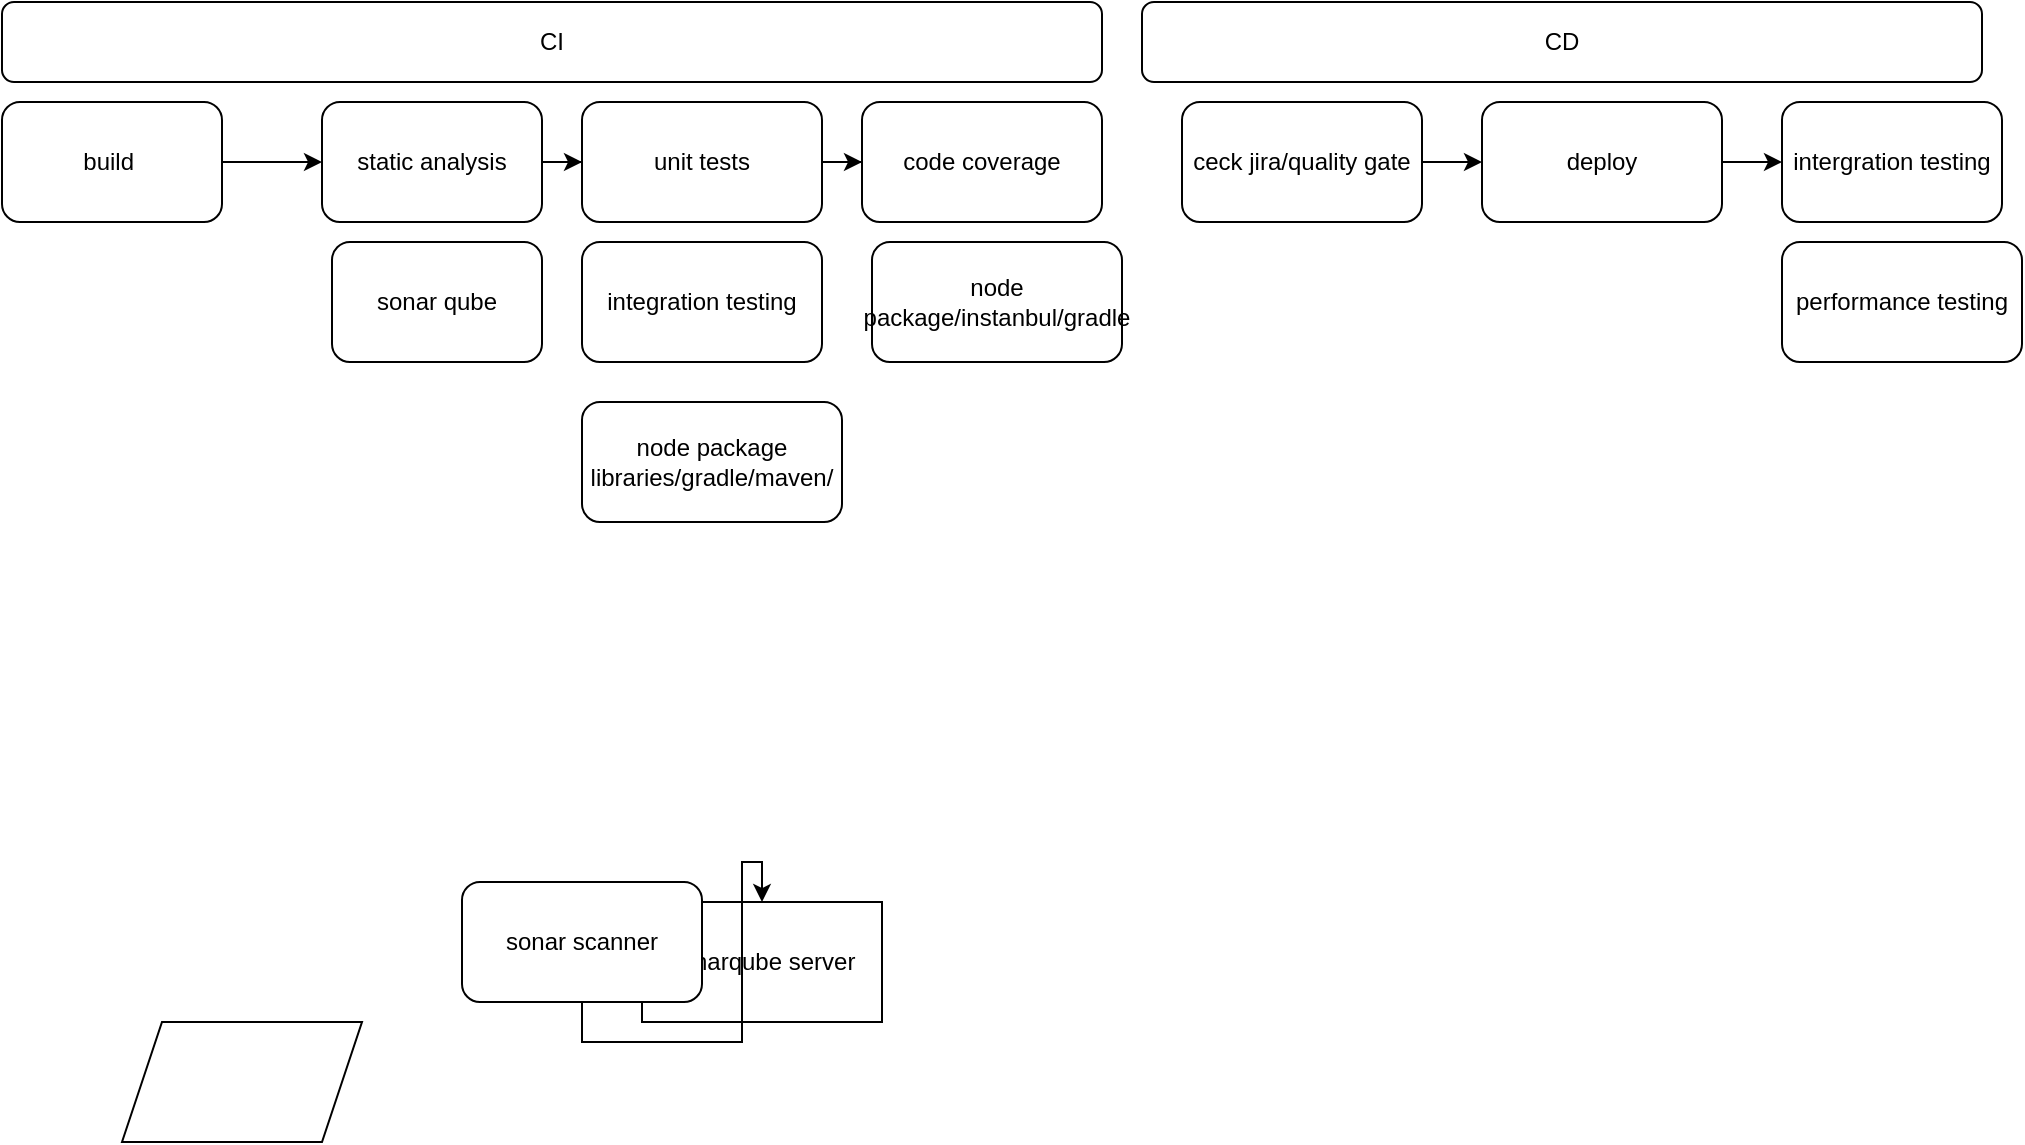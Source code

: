 <mxfile version="14.8.5" type="github">
  <diagram id="ieMb-PpbLC6KsAsHNFLR" name="Page-1">
    <mxGraphModel dx="1108" dy="450" grid="1" gridSize="10" guides="1" tooltips="1" connect="1" arrows="1" fold="1" page="1" pageScale="1" pageWidth="1100" pageHeight="850" math="0" shadow="0">
      <root>
        <mxCell id="0" />
        <mxCell id="1" parent="0" />
        <mxCell id="6JkZnk-BP_xaUwYg66VQ-5" value="sonarqube server" style="rounded=0;whiteSpace=wrap;html=1;" vertex="1" parent="1">
          <mxGeometry x="340" y="660" width="120" height="60" as="geometry" />
        </mxCell>
        <mxCell id="6JkZnk-BP_xaUwYg66VQ-8" value="" style="edgeStyle=orthogonalEdgeStyle;rounded=0;orthogonalLoop=1;jettySize=auto;html=1;" edge="1" parent="1" source="6JkZnk-BP_xaUwYg66VQ-6" target="6JkZnk-BP_xaUwYg66VQ-5">
          <mxGeometry relative="1" as="geometry" />
        </mxCell>
        <mxCell id="6JkZnk-BP_xaUwYg66VQ-6" value="sonar scanner" style="rounded=1;whiteSpace=wrap;html=1;" vertex="1" parent="1">
          <mxGeometry x="250" y="650" width="120" height="60" as="geometry" />
        </mxCell>
        <mxCell id="6JkZnk-BP_xaUwYg66VQ-9" value="" style="shape=parallelogram;perimeter=parallelogramPerimeter;whiteSpace=wrap;html=1;fixedSize=1;" vertex="1" parent="1">
          <mxGeometry x="80" y="720" width="120" height="60" as="geometry" />
        </mxCell>
        <mxCell id="6JkZnk-BP_xaUwYg66VQ-18" value="" style="edgeStyle=orthogonalEdgeStyle;rounded=0;orthogonalLoop=1;jettySize=auto;html=1;" edge="1" parent="1" source="6JkZnk-BP_xaUwYg66VQ-11" target="6JkZnk-BP_xaUwYg66VQ-12">
          <mxGeometry relative="1" as="geometry" />
        </mxCell>
        <mxCell id="6JkZnk-BP_xaUwYg66VQ-11" value="build&amp;nbsp;" style="rounded=1;whiteSpace=wrap;html=1;" vertex="1" parent="1">
          <mxGeometry x="20" y="260" width="110" height="60" as="geometry" />
        </mxCell>
        <mxCell id="6JkZnk-BP_xaUwYg66VQ-19" value="" style="edgeStyle=orthogonalEdgeStyle;rounded=0;orthogonalLoop=1;jettySize=auto;html=1;" edge="1" parent="1" source="6JkZnk-BP_xaUwYg66VQ-12" target="6JkZnk-BP_xaUwYg66VQ-15">
          <mxGeometry relative="1" as="geometry" />
        </mxCell>
        <mxCell id="6JkZnk-BP_xaUwYg66VQ-12" value="static analysis" style="rounded=1;whiteSpace=wrap;html=1;" vertex="1" parent="1">
          <mxGeometry x="180" y="260" width="110" height="60" as="geometry" />
        </mxCell>
        <mxCell id="6JkZnk-BP_xaUwYg66VQ-13" value="CI" style="rounded=1;whiteSpace=wrap;html=1;" vertex="1" parent="1">
          <mxGeometry x="20" y="210" width="550" height="40" as="geometry" />
        </mxCell>
        <mxCell id="6JkZnk-BP_xaUwYg66VQ-14" value="CD" style="rounded=1;whiteSpace=wrap;html=1;" vertex="1" parent="1">
          <mxGeometry x="590" y="210" width="420" height="40" as="geometry" />
        </mxCell>
        <mxCell id="6JkZnk-BP_xaUwYg66VQ-20" value="" style="edgeStyle=orthogonalEdgeStyle;rounded=0;orthogonalLoop=1;jettySize=auto;html=1;" edge="1" parent="1" source="6JkZnk-BP_xaUwYg66VQ-15" target="6JkZnk-BP_xaUwYg66VQ-16">
          <mxGeometry relative="1" as="geometry" />
        </mxCell>
        <mxCell id="6JkZnk-BP_xaUwYg66VQ-15" value="unit tests" style="rounded=1;whiteSpace=wrap;html=1;" vertex="1" parent="1">
          <mxGeometry x="310" y="260" width="120" height="60" as="geometry" />
        </mxCell>
        <mxCell id="6JkZnk-BP_xaUwYg66VQ-16" value="code coverage" style="rounded=1;whiteSpace=wrap;html=1;" vertex="1" parent="1">
          <mxGeometry x="450" y="260" width="120" height="60" as="geometry" />
        </mxCell>
        <mxCell id="6JkZnk-BP_xaUwYg66VQ-17" value="sonar qube" style="rounded=1;whiteSpace=wrap;html=1;" vertex="1" parent="1">
          <mxGeometry x="185" y="330" width="105" height="60" as="geometry" />
        </mxCell>
        <mxCell id="6JkZnk-BP_xaUwYg66VQ-21" value="node package libraries/gradle/maven/" style="rounded=1;whiteSpace=wrap;html=1;" vertex="1" parent="1">
          <mxGeometry x="310" y="410" width="130" height="60" as="geometry" />
        </mxCell>
        <mxCell id="6JkZnk-BP_xaUwYg66VQ-22" value="node package/instanbul/gradle" style="rounded=1;whiteSpace=wrap;html=1;" vertex="1" parent="1">
          <mxGeometry x="455" y="330" width="125" height="60" as="geometry" />
        </mxCell>
        <mxCell id="6JkZnk-BP_xaUwYg66VQ-26" value="" style="edgeStyle=orthogonalEdgeStyle;rounded=0;orthogonalLoop=1;jettySize=auto;html=1;" edge="1" parent="1" source="6JkZnk-BP_xaUwYg66VQ-23" target="6JkZnk-BP_xaUwYg66VQ-24">
          <mxGeometry relative="1" as="geometry" />
        </mxCell>
        <mxCell id="6JkZnk-BP_xaUwYg66VQ-23" value="ceck jira/quality gate" style="rounded=1;whiteSpace=wrap;html=1;" vertex="1" parent="1">
          <mxGeometry x="610" y="260" width="120" height="60" as="geometry" />
        </mxCell>
        <mxCell id="6JkZnk-BP_xaUwYg66VQ-27" value="" style="edgeStyle=orthogonalEdgeStyle;rounded=0;orthogonalLoop=1;jettySize=auto;html=1;" edge="1" parent="1" source="6JkZnk-BP_xaUwYg66VQ-24" target="6JkZnk-BP_xaUwYg66VQ-25">
          <mxGeometry relative="1" as="geometry" />
        </mxCell>
        <mxCell id="6JkZnk-BP_xaUwYg66VQ-24" value="deploy" style="rounded=1;whiteSpace=wrap;html=1;" vertex="1" parent="1">
          <mxGeometry x="760" y="260" width="120" height="60" as="geometry" />
        </mxCell>
        <mxCell id="6JkZnk-BP_xaUwYg66VQ-25" value="intergration testing" style="rounded=1;whiteSpace=wrap;html=1;" vertex="1" parent="1">
          <mxGeometry x="910" y="260" width="110" height="60" as="geometry" />
        </mxCell>
        <mxCell id="6JkZnk-BP_xaUwYg66VQ-28" value="integration testing" style="rounded=1;whiteSpace=wrap;html=1;" vertex="1" parent="1">
          <mxGeometry x="310" y="330" width="120" height="60" as="geometry" />
        </mxCell>
        <mxCell id="6JkZnk-BP_xaUwYg66VQ-29" value="performance testing" style="rounded=1;whiteSpace=wrap;html=1;" vertex="1" parent="1">
          <mxGeometry x="910" y="330" width="120" height="60" as="geometry" />
        </mxCell>
      </root>
    </mxGraphModel>
  </diagram>
</mxfile>
